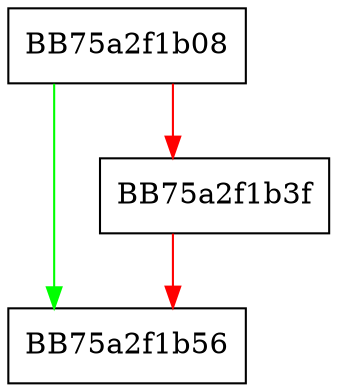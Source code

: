 digraph imbue {
  node [shape="box"];
  graph [splines=ortho];
  BB75a2f1b08 -> BB75a2f1b56 [color="green"];
  BB75a2f1b08 -> BB75a2f1b3f [color="red"];
  BB75a2f1b3f -> BB75a2f1b56 [color="red"];
}